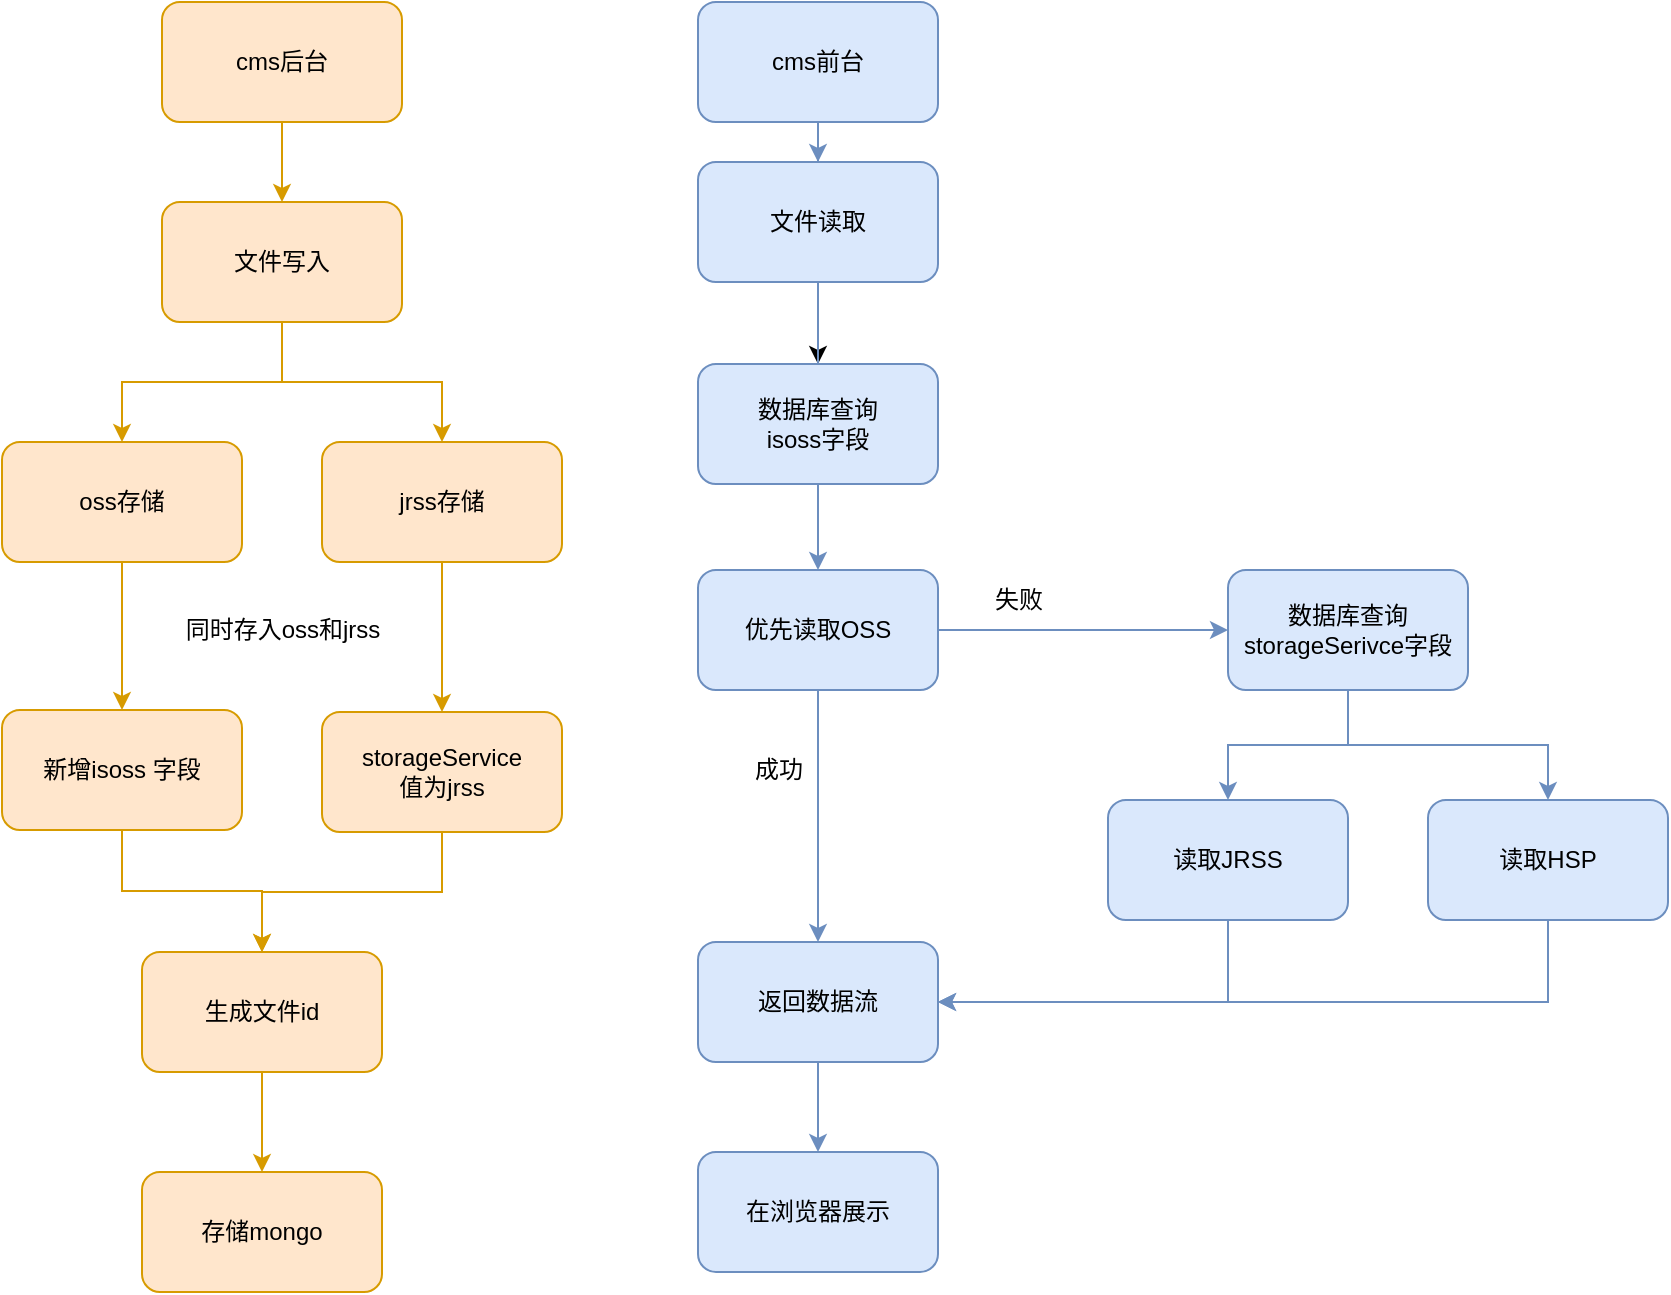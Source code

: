 <mxfile version="20.4.0" type="github">
  <diagram id="kbSdvPudLcJXdEKSjWj3" name="第 1 页">
    <mxGraphModel dx="1426" dy="712" grid="1" gridSize="10" guides="1" tooltips="1" connect="1" arrows="1" fold="1" page="1" pageScale="1" pageWidth="827" pageHeight="1169" math="0" shadow="0">
      <root>
        <mxCell id="0" />
        <mxCell id="1" parent="0" />
        <mxCell id="FoAXJZJZyae9qx9strcY-3" value="" style="edgeStyle=orthogonalEdgeStyle;rounded=0;orthogonalLoop=1;jettySize=auto;html=1;fillColor=#ffe6cc;strokeColor=#d79b00;" edge="1" parent="1" source="FoAXJZJZyae9qx9strcY-1" target="FoAXJZJZyae9qx9strcY-2">
          <mxGeometry relative="1" as="geometry" />
        </mxCell>
        <mxCell id="FoAXJZJZyae9qx9strcY-1" value="cms后台" style="rounded=1;whiteSpace=wrap;html=1;fillColor=#ffe6cc;strokeColor=#d79b00;" vertex="1" parent="1">
          <mxGeometry x="117" y="50" width="120" height="60" as="geometry" />
        </mxCell>
        <mxCell id="FoAXJZJZyae9qx9strcY-5" value="" style="edgeStyle=orthogonalEdgeStyle;rounded=0;orthogonalLoop=1;jettySize=auto;html=1;fillColor=#ffe6cc;strokeColor=#d79b00;" edge="1" parent="1" source="FoAXJZJZyae9qx9strcY-2" target="FoAXJZJZyae9qx9strcY-4">
          <mxGeometry relative="1" as="geometry" />
        </mxCell>
        <mxCell id="FoAXJZJZyae9qx9strcY-7" value="" style="edgeStyle=orthogonalEdgeStyle;rounded=0;orthogonalLoop=1;jettySize=auto;html=1;fillColor=#ffe6cc;strokeColor=#d79b00;" edge="1" parent="1" source="FoAXJZJZyae9qx9strcY-2" target="FoAXJZJZyae9qx9strcY-6">
          <mxGeometry relative="1" as="geometry" />
        </mxCell>
        <mxCell id="FoAXJZJZyae9qx9strcY-2" value="文件写入" style="whiteSpace=wrap;html=1;rounded=1;fillColor=#ffe6cc;strokeColor=#d79b00;" vertex="1" parent="1">
          <mxGeometry x="117" y="150" width="120" height="60" as="geometry" />
        </mxCell>
        <mxCell id="FoAXJZJZyae9qx9strcY-40" value="" style="edgeStyle=orthogonalEdgeStyle;rounded=0;orthogonalLoop=1;jettySize=auto;html=1;fillColor=#ffe6cc;strokeColor=#d79b00;" edge="1" parent="1" source="FoAXJZJZyae9qx9strcY-4" target="FoAXJZJZyae9qx9strcY-39">
          <mxGeometry relative="1" as="geometry" />
        </mxCell>
        <mxCell id="FoAXJZJZyae9qx9strcY-4" value="oss存储" style="whiteSpace=wrap;html=1;rounded=1;fillColor=#ffe6cc;strokeColor=#d79b00;" vertex="1" parent="1">
          <mxGeometry x="37" y="270" width="120" height="60" as="geometry" />
        </mxCell>
        <mxCell id="FoAXJZJZyae9qx9strcY-42" value="" style="edgeStyle=orthogonalEdgeStyle;rounded=0;orthogonalLoop=1;jettySize=auto;html=1;fillColor=#ffe6cc;strokeColor=#d79b00;" edge="1" parent="1" source="FoAXJZJZyae9qx9strcY-6" target="FoAXJZJZyae9qx9strcY-41">
          <mxGeometry relative="1" as="geometry" />
        </mxCell>
        <mxCell id="FoAXJZJZyae9qx9strcY-6" value="jrss存储" style="whiteSpace=wrap;html=1;rounded=1;fillColor=#ffe6cc;strokeColor=#d79b00;" vertex="1" parent="1">
          <mxGeometry x="197" y="270" width="120" height="60" as="geometry" />
        </mxCell>
        <mxCell id="FoAXJZJZyae9qx9strcY-10" value="" style="edgeStyle=orthogonalEdgeStyle;rounded=0;orthogonalLoop=1;jettySize=auto;html=1;fillColor=#dae8fc;strokeColor=#6c8ebf;" edge="1" parent="1" source="FoAXJZJZyae9qx9strcY-8" target="FoAXJZJZyae9qx9strcY-9">
          <mxGeometry relative="1" as="geometry" />
        </mxCell>
        <mxCell id="FoAXJZJZyae9qx9strcY-8" value="cms前台" style="rounded=1;whiteSpace=wrap;html=1;fillColor=#dae8fc;strokeColor=#6c8ebf;" vertex="1" parent="1">
          <mxGeometry x="385" y="50" width="120" height="60" as="geometry" />
        </mxCell>
        <mxCell id="FoAXJZJZyae9qx9strcY-12" value="" style="edgeStyle=orthogonalEdgeStyle;rounded=0;orthogonalLoop=1;jettySize=auto;html=1;fillColor=#dae8fc;strokeColor=#6c8ebf;startArrow=none;" edge="1" parent="1" source="FoAXJZJZyae9qx9strcY-36" target="FoAXJZJZyae9qx9strcY-11">
          <mxGeometry relative="1" as="geometry" />
        </mxCell>
        <mxCell id="FoAXJZJZyae9qx9strcY-37" value="" style="edgeStyle=orthogonalEdgeStyle;rounded=0;orthogonalLoop=1;jettySize=auto;html=1;" edge="1" parent="1" source="FoAXJZJZyae9qx9strcY-9" target="FoAXJZJZyae9qx9strcY-36">
          <mxGeometry relative="1" as="geometry" />
        </mxCell>
        <mxCell id="FoAXJZJZyae9qx9strcY-9" value="文件读取" style="rounded=1;whiteSpace=wrap;html=1;fillColor=#dae8fc;strokeColor=#6c8ebf;" vertex="1" parent="1">
          <mxGeometry x="385" y="130" width="120" height="60" as="geometry" />
        </mxCell>
        <mxCell id="FoAXJZJZyae9qx9strcY-14" value="" style="edgeStyle=orthogonalEdgeStyle;rounded=0;orthogonalLoop=1;jettySize=auto;html=1;fillColor=#dae8fc;strokeColor=#6c8ebf;" edge="1" parent="1" source="FoAXJZJZyae9qx9strcY-11" target="FoAXJZJZyae9qx9strcY-13">
          <mxGeometry relative="1" as="geometry" />
        </mxCell>
        <mxCell id="FoAXJZJZyae9qx9strcY-17" value="" style="edgeStyle=orthogonalEdgeStyle;rounded=0;orthogonalLoop=1;jettySize=auto;html=1;fillColor=#dae8fc;strokeColor=#6c8ebf;entryX=0;entryY=0.5;entryDx=0;entryDy=0;" edge="1" parent="1" source="FoAXJZJZyae9qx9strcY-11" target="FoAXJZJZyae9qx9strcY-47">
          <mxGeometry relative="1" as="geometry" />
        </mxCell>
        <mxCell id="FoAXJZJZyae9qx9strcY-11" value="优先读取OSS" style="rounded=1;whiteSpace=wrap;html=1;fillColor=#dae8fc;strokeColor=#6c8ebf;" vertex="1" parent="1">
          <mxGeometry x="385" y="334" width="120" height="60" as="geometry" />
        </mxCell>
        <mxCell id="FoAXJZJZyae9qx9strcY-21" value="" style="edgeStyle=orthogonalEdgeStyle;rounded=0;orthogonalLoop=1;jettySize=auto;html=1;fillColor=#dae8fc;strokeColor=#6c8ebf;" edge="1" parent="1" source="FoAXJZJZyae9qx9strcY-13" target="FoAXJZJZyae9qx9strcY-20">
          <mxGeometry relative="1" as="geometry" />
        </mxCell>
        <mxCell id="FoAXJZJZyae9qx9strcY-13" value="返回数据流" style="rounded=1;whiteSpace=wrap;html=1;fillColor=#dae8fc;strokeColor=#6c8ebf;" vertex="1" parent="1">
          <mxGeometry x="385" y="520" width="120" height="60" as="geometry" />
        </mxCell>
        <mxCell id="FoAXJZJZyae9qx9strcY-15" value="成功" style="text;html=1;align=center;verticalAlign=middle;resizable=0;points=[];autosize=1;" vertex="1" parent="1">
          <mxGeometry x="400" y="419" width="50" height="30" as="geometry" />
        </mxCell>
        <mxCell id="FoAXJZJZyae9qx9strcY-18" style="edgeStyle=orthogonalEdgeStyle;rounded=0;orthogonalLoop=1;jettySize=auto;html=1;exitX=0.5;exitY=1;exitDx=0;exitDy=0;entryX=1;entryY=0.5;entryDx=0;entryDy=0;fillColor=#dae8fc;strokeColor=#6c8ebf;" edge="1" parent="1" source="FoAXJZJZyae9qx9strcY-16" target="FoAXJZJZyae9qx9strcY-13">
          <mxGeometry relative="1" as="geometry" />
        </mxCell>
        <mxCell id="FoAXJZJZyae9qx9strcY-16" value="读取JRSS" style="rounded=1;whiteSpace=wrap;html=1;fillColor=#dae8fc;strokeColor=#6c8ebf;" vertex="1" parent="1">
          <mxGeometry x="590" y="449" width="120" height="60" as="geometry" />
        </mxCell>
        <mxCell id="FoAXJZJZyae9qx9strcY-19" value="失败" style="text;html=1;align=center;verticalAlign=middle;resizable=0;points=[];autosize=1;" vertex="1" parent="1">
          <mxGeometry x="520" y="334" width="50" height="30" as="geometry" />
        </mxCell>
        <mxCell id="FoAXJZJZyae9qx9strcY-20" value="在浏览器展示" style="rounded=1;whiteSpace=wrap;html=1;fillColor=#dae8fc;strokeColor=#6c8ebf;" vertex="1" parent="1">
          <mxGeometry x="385" y="625" width="120" height="60" as="geometry" />
        </mxCell>
        <mxCell id="FoAXJZJZyae9qx9strcY-32" value="" style="edgeStyle=orthogonalEdgeStyle;rounded=0;orthogonalLoop=1;jettySize=auto;html=1;fillColor=#ffe6cc;strokeColor=#d79b00;" edge="1" parent="1" source="FoAXJZJZyae9qx9strcY-22" target="FoAXJZJZyae9qx9strcY-31">
          <mxGeometry relative="1" as="geometry" />
        </mxCell>
        <mxCell id="FoAXJZJZyae9qx9strcY-22" value="生成文件id" style="whiteSpace=wrap;html=1;rounded=1;fillColor=#ffe6cc;strokeColor=#d79b00;" vertex="1" parent="1">
          <mxGeometry x="107" y="525" width="120" height="60" as="geometry" />
        </mxCell>
        <mxCell id="FoAXJZJZyae9qx9strcY-27" style="edgeStyle=orthogonalEdgeStyle;rounded=0;orthogonalLoop=1;jettySize=auto;html=1;exitX=0.5;exitY=1;exitDx=0;exitDy=0;entryX=1;entryY=0.5;entryDx=0;entryDy=0;fillColor=#dae8fc;strokeColor=#6c8ebf;" edge="1" parent="1" source="FoAXJZJZyae9qx9strcY-24" target="FoAXJZJZyae9qx9strcY-13">
          <mxGeometry relative="1" as="geometry" />
        </mxCell>
        <mxCell id="FoAXJZJZyae9qx9strcY-24" value="读取HSP" style="rounded=1;whiteSpace=wrap;html=1;fillColor=#dae8fc;strokeColor=#6c8ebf;" vertex="1" parent="1">
          <mxGeometry x="750" y="449" width="120" height="60" as="geometry" />
        </mxCell>
        <mxCell id="FoAXJZJZyae9qx9strcY-31" value="存储mongo" style="whiteSpace=wrap;html=1;rounded=1;fillColor=#ffe6cc;strokeColor=#d79b00;" vertex="1" parent="1">
          <mxGeometry x="107" y="635" width="120" height="60" as="geometry" />
        </mxCell>
        <mxCell id="FoAXJZJZyae9qx9strcY-34" value="同时存入oss和jrss" style="text;html=1;align=center;verticalAlign=middle;resizable=0;points=[];autosize=1;" vertex="1" parent="1">
          <mxGeometry x="117" y="349" width="120" height="30" as="geometry" />
        </mxCell>
        <mxCell id="FoAXJZJZyae9qx9strcY-36" value="数据库查询&lt;br&gt;isoss字段" style="rounded=1;whiteSpace=wrap;html=1;fillColor=#dae8fc;strokeColor=#6c8ebf;" vertex="1" parent="1">
          <mxGeometry x="385" y="231" width="120" height="60" as="geometry" />
        </mxCell>
        <mxCell id="FoAXJZJZyae9qx9strcY-38" value="" style="edgeStyle=orthogonalEdgeStyle;rounded=0;orthogonalLoop=1;jettySize=auto;html=1;fillColor=#dae8fc;strokeColor=#6c8ebf;endArrow=none;" edge="1" parent="1" source="FoAXJZJZyae9qx9strcY-9" target="FoAXJZJZyae9qx9strcY-36">
          <mxGeometry relative="1" as="geometry">
            <mxPoint x="445" y="190" as="sourcePoint" />
            <mxPoint x="445" y="334" as="targetPoint" />
          </mxGeometry>
        </mxCell>
        <mxCell id="FoAXJZJZyae9qx9strcY-45" style="edgeStyle=orthogonalEdgeStyle;rounded=0;orthogonalLoop=1;jettySize=auto;html=1;exitX=0.5;exitY=1;exitDx=0;exitDy=0;entryX=0.5;entryY=0;entryDx=0;entryDy=0;fillColor=#ffe6cc;strokeColor=#d79b00;" edge="1" parent="1" source="FoAXJZJZyae9qx9strcY-39" target="FoAXJZJZyae9qx9strcY-22">
          <mxGeometry relative="1" as="geometry" />
        </mxCell>
        <mxCell id="FoAXJZJZyae9qx9strcY-39" value="新增isoss 字段" style="whiteSpace=wrap;html=1;rounded=1;fillColor=#ffe6cc;strokeColor=#d79b00;" vertex="1" parent="1">
          <mxGeometry x="37" y="404" width="120" height="60" as="geometry" />
        </mxCell>
        <mxCell id="FoAXJZJZyae9qx9strcY-43" style="edgeStyle=orthogonalEdgeStyle;rounded=0;orthogonalLoop=1;jettySize=auto;html=1;exitX=0.5;exitY=1;exitDx=0;exitDy=0;entryX=0.5;entryY=0;entryDx=0;entryDy=0;fillColor=#ffe6cc;strokeColor=#d79b00;" edge="1" parent="1" source="FoAXJZJZyae9qx9strcY-41" target="FoAXJZJZyae9qx9strcY-22">
          <mxGeometry relative="1" as="geometry" />
        </mxCell>
        <mxCell id="FoAXJZJZyae9qx9strcY-41" value="storageService&lt;br&gt;值为jrss" style="whiteSpace=wrap;html=1;rounded=1;fillColor=#ffe6cc;strokeColor=#d79b00;" vertex="1" parent="1">
          <mxGeometry x="197" y="405" width="120" height="60" as="geometry" />
        </mxCell>
        <mxCell id="FoAXJZJZyae9qx9strcY-49" style="edgeStyle=orthogonalEdgeStyle;rounded=0;orthogonalLoop=1;jettySize=auto;html=1;exitX=0.5;exitY=1;exitDx=0;exitDy=0;entryX=0.5;entryY=0;entryDx=0;entryDy=0;fillColor=#dae8fc;strokeColor=#6c8ebf;" edge="1" parent="1" source="FoAXJZJZyae9qx9strcY-47" target="FoAXJZJZyae9qx9strcY-16">
          <mxGeometry relative="1" as="geometry" />
        </mxCell>
        <mxCell id="FoAXJZJZyae9qx9strcY-50" style="edgeStyle=orthogonalEdgeStyle;rounded=0;orthogonalLoop=1;jettySize=auto;html=1;exitX=0.5;exitY=1;exitDx=0;exitDy=0;entryX=0.5;entryY=0;entryDx=0;entryDy=0;fillColor=#dae8fc;strokeColor=#6c8ebf;" edge="1" parent="1" source="FoAXJZJZyae9qx9strcY-47" target="FoAXJZJZyae9qx9strcY-24">
          <mxGeometry relative="1" as="geometry" />
        </mxCell>
        <mxCell id="FoAXJZJZyae9qx9strcY-47" value="数据库查询&lt;br&gt;storageSerivce字段" style="rounded=1;whiteSpace=wrap;html=1;fillColor=#dae8fc;strokeColor=#6c8ebf;" vertex="1" parent="1">
          <mxGeometry x="650" y="334" width="120" height="60" as="geometry" />
        </mxCell>
      </root>
    </mxGraphModel>
  </diagram>
</mxfile>
